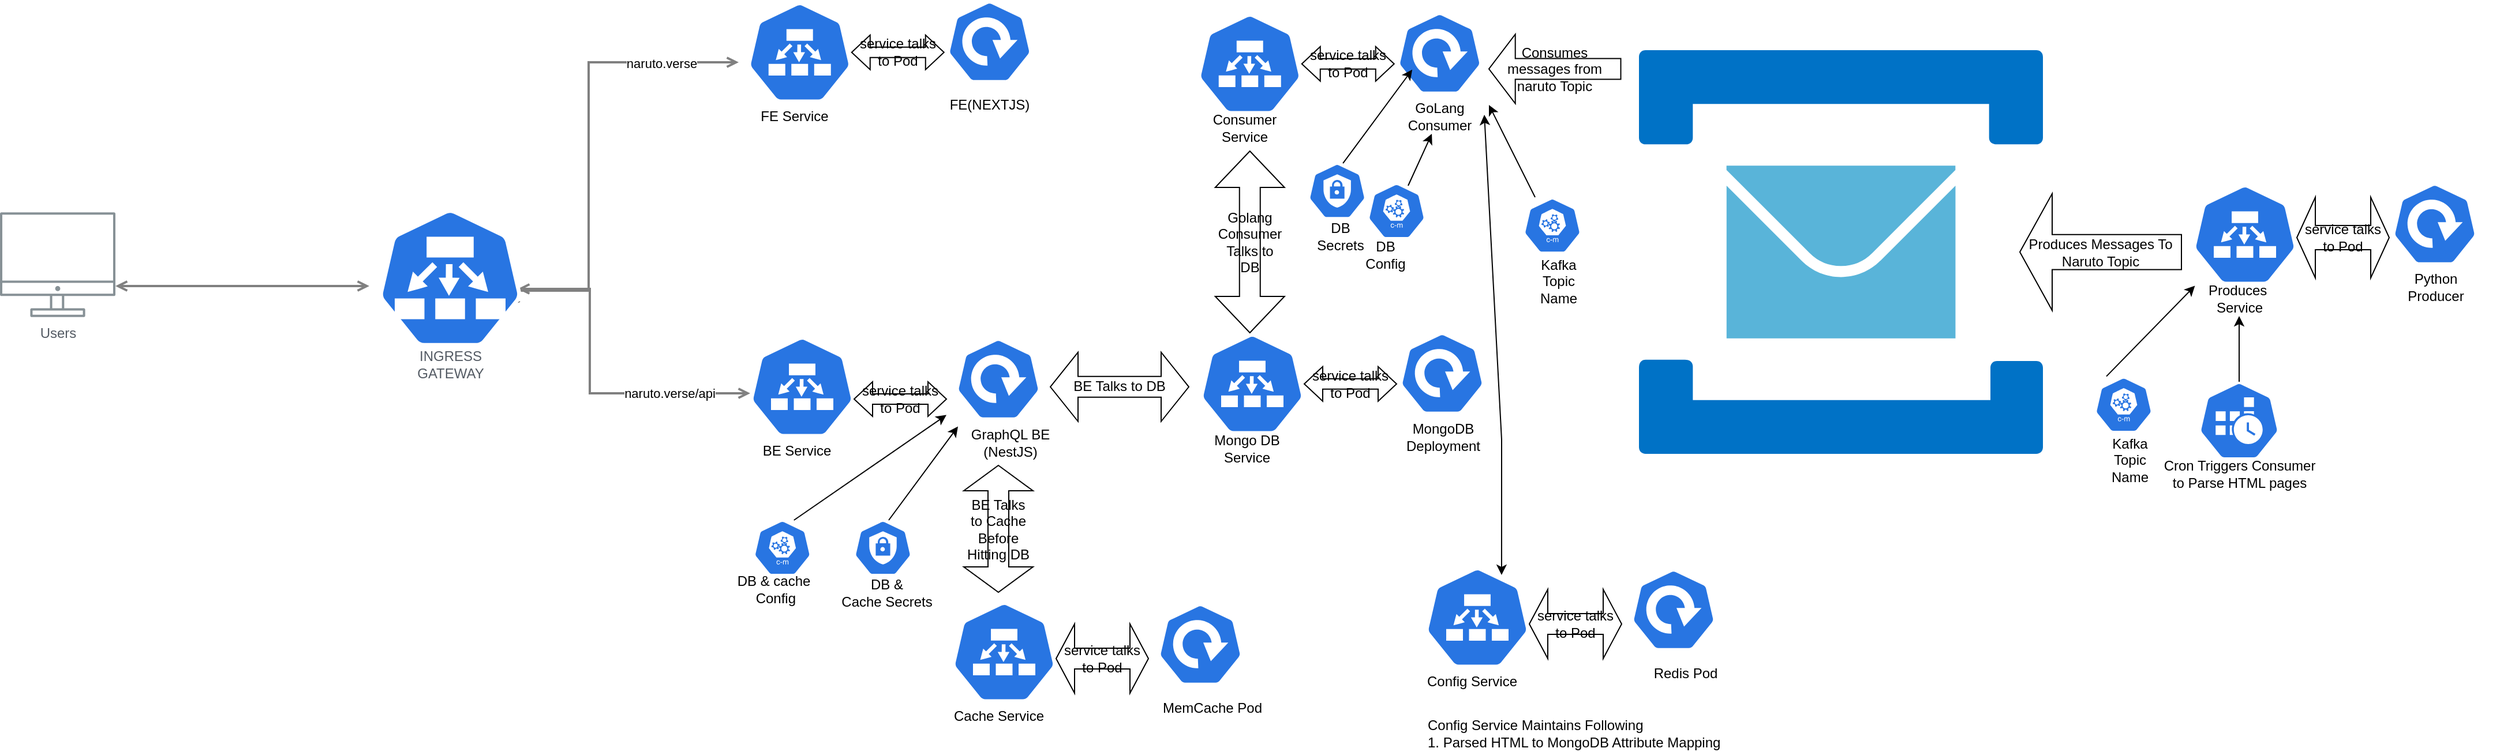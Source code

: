 <mxfile version="18.1.3" type="device"><diagram id="Ht1M8jgEwFfnCIfOTk4-" name="Page-1"><mxGraphModel dx="2504" dy="1147" grid="1" gridSize="10" guides="1" tooltips="1" connect="1" arrows="1" fold="1" page="1" pageScale="1" pageWidth="1169" pageHeight="827" math="1" shadow="0"><root><mxCell id="0"/><mxCell id="1" parent="0"/><mxCell id="UEzPUAAOIrF-is8g5C7q-128" style="edgeStyle=orthogonalEdgeStyle;rounded=0;orthogonalLoop=1;jettySize=auto;html=1;startArrow=open;startFill=0;endArrow=open;endFill=0;strokeWidth=2;strokeColor=#808080;" parent="1" source="UEzPUAAOIrF-is8g5C7q-109" edge="1"><mxGeometry relative="1" as="geometry"><Array as="points"><mxPoint x="280" y="387"/><mxPoint x="280" y="387"/></Array><mxPoint x="530" y="387" as="targetPoint"/></mxGeometry></mxCell><mxCell id="UEzPUAAOIrF-is8g5C7q-130" style="edgeStyle=orthogonalEdgeStyle;rounded=0;orthogonalLoop=1;jettySize=auto;html=1;startArrow=open;startFill=0;endArrow=open;endFill=0;strokeWidth=2;strokeColor=#808080;exitX=0.881;exitY=0.671;exitDx=0;exitDy=0;exitPerimeter=0;" parent="1" source="tdVOCze8YlHh9myOdpRs-2" edge="1"><mxGeometry relative="1" as="geometry"><Array as="points"><mxPoint x="659" y="391"/><mxPoint x="720" y="390"/><mxPoint x="720" y="193"/></Array><mxPoint x="658.499" y="532.5" as="sourcePoint"/><mxPoint x="850" y="193" as="targetPoint"/></mxGeometry></mxCell><mxCell id="tdVOCze8YlHh9myOdpRs-28" value="naruto.verse" style="edgeLabel;html=1;align=center;verticalAlign=middle;resizable=0;points=[];" vertex="1" connectable="0" parent="UEzPUAAOIrF-is8g5C7q-130"><mxGeometry x="0.665" relative="1" as="geometry"><mxPoint y="1" as="offset"/></mxGeometry></mxCell><mxCell id="UEzPUAAOIrF-is8g5C7q-131" style="edgeStyle=orthogonalEdgeStyle;rounded=0;orthogonalLoop=1;jettySize=auto;html=1;startArrow=open;startFill=0;endArrow=open;endFill=0;strokeWidth=2;strokeColor=#808080;" parent="1" edge="1"><mxGeometry relative="1" as="geometry"><Array as="points"><mxPoint x="721" y="390"/><mxPoint x="721" y="480"/><mxPoint x="801" y="480"/></Array><mxPoint x="658.499" y="389.5" as="sourcePoint"/><mxPoint x="860" y="480" as="targetPoint"/></mxGeometry></mxCell><mxCell id="tdVOCze8YlHh9myOdpRs-29" value="naruto.verse/api" style="edgeLabel;html=1;align=center;verticalAlign=middle;resizable=0;points=[];" vertex="1" connectable="0" parent="UEzPUAAOIrF-is8g5C7q-131"><mxGeometry x="0.52" y="1" relative="1" as="geometry"><mxPoint y="1" as="offset"/></mxGeometry></mxCell><mxCell id="UEzPUAAOIrF-is8g5C7q-137" value="" style="edgeStyle=orthogonalEdgeStyle;rounded=0;orthogonalLoop=1;jettySize=auto;html=1;startArrow=none;startFill=0;endArrow=open;endFill=0;strokeWidth=2;strokeColor=#808080;" parent="1" target="UEzPUAAOIrF-is8g5C7q-118" edge="1"><mxGeometry relative="1" as="geometry"><mxPoint x="878.5" y="162.5" as="sourcePoint"/></mxGeometry></mxCell><mxCell id="UEzPUAAOIrF-is8g5C7q-109" value="Users&lt;br&gt;" style="outlineConnect=0;gradientColor=none;fontColor=#545B64;strokeColor=none;fillColor=#879196;dashed=0;verticalLabelPosition=bottom;verticalAlign=top;align=center;html=1;fontSize=12;fontStyle=0;aspect=fixed;shape=mxgraph.aws4.illustration_desktop;pointerEvents=1;labelBackgroundColor=#ffffff;" parent="1" vertex="1"><mxGeometry x="210" y="323" width="100" height="91" as="geometry"/></mxCell><mxCell id="tdVOCze8YlHh9myOdpRs-2" value="" style="sketch=0;html=1;dashed=0;whitespace=wrap;fillColor=#2875E2;strokeColor=#ffffff;points=[[0.005,0.63,0],[0.1,0.2,0],[0.9,0.2,0],[0.5,0,0],[0.995,0.63,0],[0.72,0.99,0],[0.5,1,0],[0.28,0.99,0]];shape=mxgraph.kubernetes.icon;prIcon=ep" vertex="1" parent="1"><mxGeometry x="520" y="320" width="160" height="120" as="geometry"/></mxCell><mxCell id="tdVOCze8YlHh9myOdpRs-3" value="&lt;span style=&quot;color: rgb(84, 91, 100); background-color: rgb(255, 255, 255);&quot;&gt;INGRESS &lt;br&gt;GATEWAY&lt;/span&gt;" style="text;html=1;align=center;verticalAlign=middle;resizable=0;points=[];autosize=1;strokeColor=none;fillColor=none;" vertex="1" parent="1"><mxGeometry x="565" y="440" width="70" height="30" as="geometry"/></mxCell><mxCell id="tdVOCze8YlHh9myOdpRs-5" value="" style="sketch=0;html=1;dashed=0;whitespace=wrap;fillColor=#2875E2;strokeColor=#ffffff;points=[[0.005,0.63,0],[0.1,0.2,0],[0.9,0.2,0],[0.5,0,0],[0.995,0.63,0],[0.72,0.99,0],[0.5,1,0],[0.28,0.99,0]];shape=mxgraph.kubernetes.icon;prIcon=deploy" vertex="1" parent="1"><mxGeometry x="1012.63" y="140.01" width="109.5" height="70.5" as="geometry"/></mxCell><mxCell id="tdVOCze8YlHh9myOdpRs-6" value="FE(NEXTJS)" style="text;html=1;align=center;verticalAlign=middle;resizable=0;points=[];autosize=1;strokeColor=none;fillColor=none;" vertex="1" parent="1"><mxGeometry x="1022.38" y="220.01" width="90" height="20" as="geometry"/></mxCell><mxCell id="tdVOCze8YlHh9myOdpRs-7" value="" style="sketch=0;html=1;dashed=0;whitespace=wrap;fillColor=#2875E2;strokeColor=#ffffff;points=[[0.005,0.63,0],[0.1,0.2,0],[0.9,0.2,0],[0.5,0,0],[0.995,0.63,0],[0.72,0.99,0],[0.5,1,0],[0.28,0.99,0]];shape=mxgraph.kubernetes.icon;prIcon=deploy" vertex="1" parent="1"><mxGeometry x="1030" y="432.5" width="90" height="70.5" as="geometry"/></mxCell><mxCell id="tdVOCze8YlHh9myOdpRs-8" value="GraphQL BE&lt;br&gt;(NestJS)" style="text;html=1;align=center;verticalAlign=middle;resizable=0;points=[];autosize=1;strokeColor=none;fillColor=none;" vertex="1" parent="1"><mxGeometry x="1044.75" y="507.5" width="80" height="30" as="geometry"/></mxCell><mxCell id="tdVOCze8YlHh9myOdpRs-12" value="&lt;span style=&quot;color: rgba(0, 0, 0, 0); font-family: monospace; font-size: 0px; text-align: start;&quot;&gt;%3CmxGraphModel%3E%3Croot%3E%3CmxCell%20id%3D%220%22%2F%3E%3CmxCell%20id%3D%221%22%20parent%3D%220%22%2F%3E%3CmxCell%20id%3D%222%22%20value%3D%22%22%20style%3D%22sketch%3D0%3Bhtml%3D1%3Bdashed%3D0%3Bwhitespace%3Dwrap%3BfillColor%3D%232875E2%3BstrokeColor%3D%23ffffff%3Bpoints%3D%5B%5B0.005%2C0.63%2C0%5D%2C%5B0.1%2C0.2%2C0%5D%2C%5B0.9%2C0.2%2C0%5D%2C%5B0.5%2C0%2C0%5D%2C%5B0.995%2C0.63%2C0%5D%2C%5B0.72%2C0.99%2C0%5D%2C%5B0.5%2C1%2C0%5D%2C%5B0.28%2C0.99%2C0%5D%5D%3Bshape%3Dmxgraph.kubernetes.icon%3BprIcon%3Ddeploy%22%20vertex%3D%221%22%20parent%3D%221%22%3E%3CmxGeometry%20x%3D%22800.5%22%20y%3D%2210%22%20width%3D%22109.5%22%20height%3D%2270.5%22%20as%3D%22geometry%22%2F%3E%3C%2FmxCell%3E%3CmxCell%20id%3D%223%22%20value%3D%22FE(NEXTJS)%22%20style%3D%22text%3Bhtml%3D1%3Balign%3Dcenter%3BverticalAlign%3Dmiddle%3Bresizable%3D0%3Bpoints%3D%5B%5D%3Bautosize%3D1%3BstrokeColor%3Dnone%3BfillColor%3Dnone%3B%22%20vertex%3D%221%22%20parent%3D%221%22%3E%3CmxGeometry%20x%3D%22810.25%22%20y%3D%2290%22%20width%3D%2290%22%20height%3D%2220%22%20as%3D%22geometry%22%2F%3E%3C%2FmxCell%3E%3C%2Froot%3E%3C%2FmxGraphModel%3E&lt;/span&gt;" style="sketch=0;html=1;dashed=0;whitespace=wrap;fillColor=#2875E2;strokeColor=#ffffff;points=[[0.005,0.63,0],[0.1,0.2,0],[0.9,0.2,0],[0.5,0,0],[0.995,0.63,0],[0.72,0.99,0],[0.5,1,0],[0.28,0.99,0]];shape=mxgraph.kubernetes.icon;prIcon=ep" vertex="1" parent="1"><mxGeometry x="857.88" y="140" width="90" height="88.75" as="geometry"/></mxCell><mxCell id="tdVOCze8YlHh9myOdpRs-13" value="&lt;span style=&quot;color: rgba(0, 0, 0, 0); font-family: monospace; font-size: 0px; text-align: start;&quot;&gt;%3CmxGraphModel%3E%3Croot%3E%3CmxCell%20id%3D%220%22%2F%3E%3CmxCell%20id%3D%221%22%20parent%3D%220%22%2F%3E%3CmxCell%20id%3D%222%22%20value%3D%22%22%20style%3D%22sketch%3D0%3Bhtml%3D1%3Bdashed%3D0%3Bwhitespace%3Dwrap%3BfillColor%3D%232875E2%3BstrokeColor%3D%23ffffff%3Bpoints%3D%5B%5B0.005%2C0.63%2C0%5D%2C%5B0.1%2C0.2%2C0%5D%2C%5B0.9%2C0.2%2C0%5D%2C%5B0.5%2C0%2C0%5D%2C%5B0.995%2C0.63%2C0%5D%2C%5B0.72%2C0.99%2C0%5D%2C%5B0.5%2C1%2C0%5D%2C%5B0.28%2C0.99%2C0%5D%5D%3Bshape%3Dmxgraph.kubernetes.icon%3BprIcon%3Ddeploy%22%20vertex%3D%221%22%20parent%3D%221%22%3E%3CmxGeometry%20x%3D%22800.5%22%20y%3D%2210%22%20width%3D%22109.5%22%20height%3D%2270.5%22%20as%3D%22geometry%22%2F%3E%3C%2FmxCell%3E%3CmxCell%20id%3D%223%22%20value%3D%22FE(NEXTJS)%22%20style%3D%22text%3Bhtml%3D1%3Balign%3Dcenter%3BverticalAlign%3Dmiddle%3Bresizable%3D0%3Bpoints%3D%5B%5D%3Bautosize%3D1%3BstrokeColor%3Dnone%3BfillColor%3Dnone%3B%22%20vertex%3D%221%22%20parent%3D%221%22%3E%3CmxGeometry%20x%3D%22810.25%22%20y%3D%2290%22%20width%3D%2290%22%20height%3D%2220%22%20as%3D%22geometry%22%2F%3E%3C%2FmxCell%3E%3C%2Froot%3E%3C%2FmxGraphModel%3E&lt;/span&gt;" style="sketch=0;html=1;dashed=0;whitespace=wrap;fillColor=#2875E2;strokeColor=#ffffff;points=[[0.005,0.63,0],[0.1,0.2,0],[0.9,0.2,0],[0.5,0,0],[0.995,0.63,0],[0.72,0.99,0],[0.5,1,0],[0.28,0.99,0]];shape=mxgraph.kubernetes.icon;prIcon=ep" vertex="1" parent="1"><mxGeometry x="860" y="430" width="90" height="88.75" as="geometry"/></mxCell><mxCell id="tdVOCze8YlHh9myOdpRs-17" value="service talks&lt;br&gt;to Pod" style="shape=doubleArrow;whiteSpace=wrap;html=1;" vertex="1" parent="1"><mxGeometry x="947.88" y="169.38" width="80" height="30" as="geometry"/></mxCell><mxCell id="tdVOCze8YlHh9myOdpRs-18" value="&lt;span style=&quot;&quot;&gt;service talks&lt;/span&gt;&lt;br style=&quot;&quot;&gt;&lt;span style=&quot;&quot;&gt;to Pod&lt;/span&gt;" style="shape=doubleArrow;whiteSpace=wrap;html=1;" vertex="1" parent="1"><mxGeometry x="950" y="470" width="80" height="30" as="geometry"/></mxCell><mxCell id="tdVOCze8YlHh9myOdpRs-19" value="FE Service&lt;br&gt;" style="text;html=1;align=center;verticalAlign=middle;resizable=0;points=[];autosize=1;strokeColor=none;fillColor=none;" vertex="1" parent="1"><mxGeometry x="862.88" y="230.01" width="70" height="20" as="geometry"/></mxCell><mxCell id="tdVOCze8YlHh9myOdpRs-20" value="BE Service&lt;br&gt;" style="text;html=1;align=center;verticalAlign=middle;resizable=0;points=[];autosize=1;strokeColor=none;fillColor=none;" vertex="1" parent="1"><mxGeometry x="860" y="520" width="80" height="20" as="geometry"/></mxCell><mxCell id="tdVOCze8YlHh9myOdpRs-21" value="" style="sketch=0;html=1;dashed=0;whitespace=wrap;fillColor=#2875E2;strokeColor=#ffffff;points=[[0.005,0.63,0],[0.1,0.2,0],[0.9,0.2,0],[0.5,0,0],[0.995,0.63,0],[0.72,0.99,0],[0.5,1,0],[0.28,0.99,0]];shape=mxgraph.kubernetes.icon;prIcon=deploy" vertex="1" parent="1"><mxGeometry x="1404.75" y="427.5" width="109.5" height="70.5" as="geometry"/></mxCell><mxCell id="tdVOCze8YlHh9myOdpRs-22" value="MongoDB&lt;br&gt;Deployment&lt;br&gt;" style="text;html=1;align=center;verticalAlign=middle;resizable=0;points=[];autosize=1;strokeColor=none;fillColor=none;" vertex="1" parent="1"><mxGeometry x="1419.5" y="502.5" width="80" height="30" as="geometry"/></mxCell><mxCell id="tdVOCze8YlHh9myOdpRs-23" value="&lt;span style=&quot;color: rgba(0, 0, 0, 0); font-family: monospace; font-size: 0px; text-align: start;&quot;&gt;%3CmxGraphModel%3E%3Croot%3E%3CmxCell%20id%3D%220%22%2F%3E%3CmxCell%20id%3D%221%22%20parent%3D%220%22%2F%3E%3CmxCell%20id%3D%222%22%20value%3D%22%22%20style%3D%22sketch%3D0%3Bhtml%3D1%3Bdashed%3D0%3Bwhitespace%3Dwrap%3BfillColor%3D%232875E2%3BstrokeColor%3D%23ffffff%3Bpoints%3D%5B%5B0.005%2C0.63%2C0%5D%2C%5B0.1%2C0.2%2C0%5D%2C%5B0.9%2C0.2%2C0%5D%2C%5B0.5%2C0%2C0%5D%2C%5B0.995%2C0.63%2C0%5D%2C%5B0.72%2C0.99%2C0%5D%2C%5B0.5%2C1%2C0%5D%2C%5B0.28%2C0.99%2C0%5D%5D%3Bshape%3Dmxgraph.kubernetes.icon%3BprIcon%3Ddeploy%22%20vertex%3D%221%22%20parent%3D%221%22%3E%3CmxGeometry%20x%3D%22800.5%22%20y%3D%2210%22%20width%3D%22109.5%22%20height%3D%2270.5%22%20as%3D%22geometry%22%2F%3E%3C%2FmxCell%3E%3CmxCell%20id%3D%223%22%20value%3D%22FE(NEXTJS)%22%20style%3D%22text%3Bhtml%3D1%3Balign%3Dcenter%3BverticalAlign%3Dmiddle%3Bresizable%3D0%3Bpoints%3D%5B%5D%3Bautosize%3D1%3BstrokeColor%3Dnone%3BfillColor%3Dnone%3B%22%20vertex%3D%221%22%20parent%3D%221%22%3E%3CmxGeometry%20x%3D%22810.25%22%20y%3D%2290%22%20width%3D%2290%22%20height%3D%2220%22%20as%3D%22geometry%22%2F%3E%3C%2FmxCell%3E%3C%2Froot%3E%3C%2FmxGraphModel%3E&lt;/span&gt;" style="sketch=0;html=1;dashed=0;whitespace=wrap;fillColor=#2875E2;strokeColor=#ffffff;points=[[0.005,0.63,0],[0.1,0.2,0],[0.9,0.2,0],[0.5,0,0],[0.995,0.63,0],[0.72,0.99,0],[0.5,1,0],[0.28,0.99,0]];shape=mxgraph.kubernetes.icon;prIcon=ep" vertex="1" parent="1"><mxGeometry x="1250" y="427.49" width="90" height="88.75" as="geometry"/></mxCell><mxCell id="tdVOCze8YlHh9myOdpRs-24" value="&lt;span style=&quot;&quot;&gt;service talks&lt;/span&gt;&lt;br style=&quot;&quot;&gt;&lt;span style=&quot;&quot;&gt;to Pod&lt;/span&gt;" style="shape=doubleArrow;whiteSpace=wrap;html=1;" vertex="1" parent="1"><mxGeometry x="1340" y="456.87" width="80" height="30" as="geometry"/></mxCell><mxCell id="tdVOCze8YlHh9myOdpRs-25" value="Mongo DB &lt;br&gt;Service" style="text;html=1;align=center;verticalAlign=middle;resizable=0;points=[];autosize=1;strokeColor=none;fillColor=none;" vertex="1" parent="1"><mxGeometry x="1255" y="512.5" width="70" height="30" as="geometry"/></mxCell><mxCell id="tdVOCze8YlHh9myOdpRs-26" value="BE Talks to DB" style="shape=doubleArrow;whiteSpace=wrap;html=1;" vertex="1" parent="1"><mxGeometry x="1120" y="444.38" width="120" height="60" as="geometry"/></mxCell><mxCell id="tdVOCze8YlHh9myOdpRs-30" value="" style="sketch=0;html=1;dashed=0;whitespace=wrap;fillColor=#2875E2;strokeColor=#ffffff;points=[[0.005,0.63,0],[0.1,0.2,0],[0.9,0.2,0],[0.5,0,0],[0.995,0.63,0],[0.72,0.99,0],[0.5,1,0],[0.28,0.99,0]];shape=mxgraph.kubernetes.icon;prIcon=deploy" vertex="1" parent="1"><mxGeometry x="1402.63" y="150.01" width="109.5" height="70.5" as="geometry"/></mxCell><mxCell id="tdVOCze8YlHh9myOdpRs-31" value="GoLang &lt;br&gt;Consumer" style="text;html=1;align=center;verticalAlign=middle;resizable=0;points=[];autosize=1;strokeColor=none;fillColor=none;" vertex="1" parent="1"><mxGeometry x="1422.38" y="225.01" width="70" height="30" as="geometry"/></mxCell><mxCell id="tdVOCze8YlHh9myOdpRs-32" value="&lt;span style=&quot;color: rgba(0, 0, 0, 0); font-family: monospace; font-size: 0px; text-align: start;&quot;&gt;%3CmxGraphModel%3E%3Croot%3E%3CmxCell%20id%3D%220%22%2F%3E%3CmxCell%20id%3D%221%22%20parent%3D%220%22%2F%3E%3CmxCell%20id%3D%222%22%20value%3D%22%22%20style%3D%22sketch%3D0%3Bhtml%3D1%3Bdashed%3D0%3Bwhitespace%3Dwrap%3BfillColor%3D%232875E2%3BstrokeColor%3D%23ffffff%3Bpoints%3D%5B%5B0.005%2C0.63%2C0%5D%2C%5B0.1%2C0.2%2C0%5D%2C%5B0.9%2C0.2%2C0%5D%2C%5B0.5%2C0%2C0%5D%2C%5B0.995%2C0.63%2C0%5D%2C%5B0.72%2C0.99%2C0%5D%2C%5B0.5%2C1%2C0%5D%2C%5B0.28%2C0.99%2C0%5D%5D%3Bshape%3Dmxgraph.kubernetes.icon%3BprIcon%3Ddeploy%22%20vertex%3D%221%22%20parent%3D%221%22%3E%3CmxGeometry%20x%3D%22800.5%22%20y%3D%2210%22%20width%3D%22109.5%22%20height%3D%2270.5%22%20as%3D%22geometry%22%2F%3E%3C%2FmxCell%3E%3CmxCell%20id%3D%223%22%20value%3D%22FE(NEXTJS)%22%20style%3D%22text%3Bhtml%3D1%3Balign%3Dcenter%3BverticalAlign%3Dmiddle%3Bresizable%3D0%3Bpoints%3D%5B%5D%3Bautosize%3D1%3BstrokeColor%3Dnone%3BfillColor%3Dnone%3B%22%20vertex%3D%221%22%20parent%3D%221%22%3E%3CmxGeometry%20x%3D%22810.25%22%20y%3D%2290%22%20width%3D%2290%22%20height%3D%2220%22%20as%3D%22geometry%22%2F%3E%3C%2FmxCell%3E%3C%2Froot%3E%3C%2FmxGraphModel%3E&lt;/span&gt;" style="sketch=0;html=1;dashed=0;whitespace=wrap;fillColor=#2875E2;strokeColor=#ffffff;points=[[0.005,0.63,0],[0.1,0.2,0],[0.9,0.2,0],[0.5,0,0],[0.995,0.63,0],[0.72,0.99,0],[0.5,1,0],[0.28,0.99,0]];shape=mxgraph.kubernetes.icon;prIcon=ep" vertex="1" parent="1"><mxGeometry x="1247.88" y="150" width="90" height="88.75" as="geometry"/></mxCell><mxCell id="tdVOCze8YlHh9myOdpRs-33" value="&lt;span style=&quot;&quot;&gt;service talks&lt;/span&gt;&lt;br style=&quot;&quot;&gt;&lt;span style=&quot;&quot;&gt;to Pod&lt;/span&gt;" style="shape=doubleArrow;whiteSpace=wrap;html=1;" vertex="1" parent="1"><mxGeometry x="1337.88" y="179.38" width="80" height="30" as="geometry"/></mxCell><mxCell id="tdVOCze8YlHh9myOdpRs-34" value="Consumer&lt;br&gt;Service" style="text;html=1;align=center;verticalAlign=middle;resizable=0;points=[];autosize=1;strokeColor=none;fillColor=none;" vertex="1" parent="1"><mxGeometry x="1252.88" y="235.01" width="70" height="30" as="geometry"/></mxCell><mxCell id="tdVOCze8YlHh9myOdpRs-35" value="Golang Consumer Talks to DB" style="shape=doubleArrow;direction=south;whiteSpace=wrap;html=1;" vertex="1" parent="1"><mxGeometry x="1262.88" y="270" width="60" height="157.5" as="geometry"/></mxCell><mxCell id="tdVOCze8YlHh9myOdpRs-37" value="" style="sketch=0;aspect=fixed;html=1;points=[];align=center;image;fontSize=12;image=img/lib/mscae/Service_Bus.svg;" vertex="1" parent="1"><mxGeometry x="1630" y="182.5" width="350" height="350" as="geometry"/></mxCell><mxCell id="tdVOCze8YlHh9myOdpRs-38" value="Consumes&lt;br&gt;messages from&lt;br&gt;naruto Topic" style="shape=singleArrow;direction=west;whiteSpace=wrap;html=1;" vertex="1" parent="1"><mxGeometry x="1500" y="168.75" width="114.25" height="60" as="geometry"/></mxCell><mxCell id="tdVOCze8YlHh9myOdpRs-39" value="" style="sketch=0;html=1;dashed=0;whitespace=wrap;fillColor=#2875E2;strokeColor=#ffffff;points=[[0.005,0.63,0],[0.1,0.2,0],[0.9,0.2,0],[0.5,0,0],[0.995,0.63,0],[0.72,0.99,0],[0.5,1,0],[0.28,0.99,0]];shape=mxgraph.kubernetes.icon;prIcon=deploy" vertex="1" parent="1"><mxGeometry x="2264.75" y="298.01" width="109.5" height="70.5" as="geometry"/></mxCell><mxCell id="tdVOCze8YlHh9myOdpRs-40" value="Python &lt;br&gt;Producer" style="text;html=1;align=center;verticalAlign=middle;resizable=0;points=[];autosize=1;strokeColor=none;fillColor=none;" vertex="1" parent="1"><mxGeometry x="2289.5" y="373.01" width="60" height="30" as="geometry"/></mxCell><mxCell id="tdVOCze8YlHh9myOdpRs-41" value="&lt;span style=&quot;color: rgba(0, 0, 0, 0); font-family: monospace; font-size: 0px; text-align: start;&quot;&gt;%3CmxGraphModel%3E%3Croot%3E%3CmxCell%20id%3D%220%22%2F%3E%3CmxCell%20id%3D%221%22%20parent%3D%220%22%2F%3E%3CmxCell%20id%3D%222%22%20value%3D%22%22%20style%3D%22sketch%3D0%3Bhtml%3D1%3Bdashed%3D0%3Bwhitespace%3Dwrap%3BfillColor%3D%232875E2%3BstrokeColor%3D%23ffffff%3Bpoints%3D%5B%5B0.005%2C0.63%2C0%5D%2C%5B0.1%2C0.2%2C0%5D%2C%5B0.9%2C0.2%2C0%5D%2C%5B0.5%2C0%2C0%5D%2C%5B0.995%2C0.63%2C0%5D%2C%5B0.72%2C0.99%2C0%5D%2C%5B0.5%2C1%2C0%5D%2C%5B0.28%2C0.99%2C0%5D%5D%3Bshape%3Dmxgraph.kubernetes.icon%3BprIcon%3Ddeploy%22%20vertex%3D%221%22%20parent%3D%221%22%3E%3CmxGeometry%20x%3D%22800.5%22%20y%3D%2210%22%20width%3D%22109.5%22%20height%3D%2270.5%22%20as%3D%22geometry%22%2F%3E%3C%2FmxCell%3E%3CmxCell%20id%3D%223%22%20value%3D%22FE(NEXTJS)%22%20style%3D%22text%3Bhtml%3D1%3Balign%3Dcenter%3BverticalAlign%3Dmiddle%3Bresizable%3D0%3Bpoints%3D%5B%5D%3Bautosize%3D1%3BstrokeColor%3Dnone%3BfillColor%3Dnone%3B%22%20vertex%3D%221%22%20parent%3D%221%22%3E%3CmxGeometry%20x%3D%22810.25%22%20y%3D%2290%22%20width%3D%2290%22%20height%3D%2220%22%20as%3D%22geometry%22%2F%3E%3C%2FmxCell%3E%3C%2Froot%3E%3C%2FmxGraphModel%3E&lt;/span&gt;" style="sketch=0;html=1;dashed=0;whitespace=wrap;fillColor=#2875E2;strokeColor=#ffffff;points=[[0.005,0.63,0],[0.1,0.2,0],[0.9,0.2,0],[0.5,0,0],[0.995,0.63,0],[0.72,0.99,0],[0.5,1,0],[0.28,0.99,0]];shape=mxgraph.kubernetes.icon;prIcon=ep" vertex="1" parent="1"><mxGeometry x="2110" y="298" width="90" height="88.75" as="geometry"/></mxCell><mxCell id="tdVOCze8YlHh9myOdpRs-42" value="&lt;span style=&quot;&quot;&gt;service talks&lt;/span&gt;&lt;br style=&quot;&quot;&gt;&lt;span style=&quot;&quot;&gt;to Pod&lt;/span&gt;" style="shape=doubleArrow;whiteSpace=wrap;html=1;" vertex="1" parent="1"><mxGeometry x="2200" y="310" width="80" height="70" as="geometry"/></mxCell><mxCell id="tdVOCze8YlHh9myOdpRs-43" value="Produces&amp;nbsp;&lt;br&gt;Service" style="text;html=1;align=center;verticalAlign=middle;resizable=0;points=[];autosize=1;strokeColor=none;fillColor=none;" vertex="1" parent="1"><mxGeometry x="2115" y="383.01" width="70" height="30" as="geometry"/></mxCell><mxCell id="tdVOCze8YlHh9myOdpRs-44" value="Produces Messages To Naruto Topic" style="shape=singleArrow;direction=west;whiteSpace=wrap;html=1;" vertex="1" parent="1"><mxGeometry x="1960" y="306.88" width="140" height="101.25" as="geometry"/></mxCell><mxCell id="tdVOCze8YlHh9myOdpRs-46" value="" style="edgeStyle=orthogonalEdgeStyle;rounded=0;orthogonalLoop=1;jettySize=auto;html=1;" edge="1" parent="1" source="tdVOCze8YlHh9myOdpRs-45" target="tdVOCze8YlHh9myOdpRs-43"><mxGeometry relative="1" as="geometry"/></mxCell><mxCell id="tdVOCze8YlHh9myOdpRs-45" value="" style="sketch=0;html=1;dashed=0;whitespace=wrap;fillColor=#2875E2;strokeColor=#ffffff;points=[[0.005,0.63,0],[0.1,0.2,0],[0.9,0.2,0],[0.5,0,0],[0.995,0.63,0],[0.72,0.99,0],[0.5,1,0],[0.28,0.99,0]];shape=mxgraph.kubernetes.icon;prIcon=cronjob" vertex="1" parent="1"><mxGeometry x="2080" y="470" width="140" height="67.5" as="geometry"/></mxCell><mxCell id="tdVOCze8YlHh9myOdpRs-47" value="Cron Triggers Consumer&lt;br&gt;to Parse HTML pages&lt;br&gt;" style="text;html=1;align=center;verticalAlign=middle;resizable=0;points=[];autosize=1;strokeColor=none;fillColor=none;" vertex="1" parent="1"><mxGeometry x="2075" y="535" width="150" height="30" as="geometry"/></mxCell><mxCell id="tdVOCze8YlHh9myOdpRs-48" value="" style="sketch=0;html=1;dashed=0;whitespace=wrap;fillColor=#2875E2;strokeColor=#ffffff;points=[[0.005,0.63,0],[0.1,0.2,0],[0.9,0.2,0],[0.5,0,0],[0.995,0.63,0],[0.72,0.99,0],[0.5,1,0],[0.28,0.99,0]];shape=mxgraph.kubernetes.icon;prIcon=deploy" vertex="1" parent="1"><mxGeometry x="1205" y="662.5" width="90" height="70.5" as="geometry"/></mxCell><mxCell id="tdVOCze8YlHh9myOdpRs-49" value="MemCache Pod" style="text;html=1;align=center;verticalAlign=middle;resizable=0;points=[];autosize=1;strokeColor=none;fillColor=none;" vertex="1" parent="1"><mxGeometry x="1209.75" y="742.5" width="100" height="20" as="geometry"/></mxCell><mxCell id="tdVOCze8YlHh9myOdpRs-50" value="&lt;span style=&quot;color: rgba(0, 0, 0, 0); font-family: monospace; font-size: 0px; text-align: start;&quot;&gt;%3CmxGraphModel%3E%3Croot%3E%3CmxCell%20id%3D%220%22%2F%3E%3CmxCell%20id%3D%221%22%20parent%3D%220%22%2F%3E%3CmxCell%20id%3D%222%22%20value%3D%22%22%20style%3D%22sketch%3D0%3Bhtml%3D1%3Bdashed%3D0%3Bwhitespace%3Dwrap%3BfillColor%3D%232875E2%3BstrokeColor%3D%23ffffff%3Bpoints%3D%5B%5B0.005%2C0.63%2C0%5D%2C%5B0.1%2C0.2%2C0%5D%2C%5B0.9%2C0.2%2C0%5D%2C%5B0.5%2C0%2C0%5D%2C%5B0.995%2C0.63%2C0%5D%2C%5B0.72%2C0.99%2C0%5D%2C%5B0.5%2C1%2C0%5D%2C%5B0.28%2C0.99%2C0%5D%5D%3Bshape%3Dmxgraph.kubernetes.icon%3BprIcon%3Ddeploy%22%20vertex%3D%221%22%20parent%3D%221%22%3E%3CmxGeometry%20x%3D%22800.5%22%20y%3D%2210%22%20width%3D%22109.5%22%20height%3D%2270.5%22%20as%3D%22geometry%22%2F%3E%3C%2FmxCell%3E%3CmxCell%20id%3D%223%22%20value%3D%22FE(NEXTJS)%22%20style%3D%22text%3Bhtml%3D1%3Balign%3Dcenter%3BverticalAlign%3Dmiddle%3Bresizable%3D0%3Bpoints%3D%5B%5D%3Bautosize%3D1%3BstrokeColor%3Dnone%3BfillColor%3Dnone%3B%22%20vertex%3D%221%22%20parent%3D%221%22%3E%3CmxGeometry%20x%3D%22810.25%22%20y%3D%2290%22%20width%3D%2290%22%20height%3D%2220%22%20as%3D%22geometry%22%2F%3E%3C%2FmxCell%3E%3C%2Froot%3E%3C%2FmxGraphModel%3E&lt;/span&gt;" style="sketch=0;html=1;dashed=0;whitespace=wrap;fillColor=#2875E2;strokeColor=#ffffff;points=[[0.005,0.63,0],[0.1,0.2,0],[0.9,0.2,0],[0.5,0,0],[0.995,0.63,0],[0.72,0.99,0],[0.5,1,0],[0.28,0.99,0]];shape=mxgraph.kubernetes.icon;prIcon=ep" vertex="1" parent="1"><mxGeometry x="1035" y="660" width="90" height="88.75" as="geometry"/></mxCell><mxCell id="tdVOCze8YlHh9myOdpRs-51" value="&lt;span style=&quot;&quot;&gt;service talks&lt;/span&gt;&lt;br style=&quot;&quot;&gt;&lt;span style=&quot;&quot;&gt;to Pod&lt;/span&gt;" style="shape=doubleArrow;whiteSpace=wrap;html=1;" vertex="1" parent="1"><mxGeometry x="1125" y="680" width="80" height="60" as="geometry"/></mxCell><mxCell id="tdVOCze8YlHh9myOdpRs-52" value="Cache Service" style="text;html=1;align=center;verticalAlign=middle;resizable=0;points=[];autosize=1;strokeColor=none;fillColor=none;" vertex="1" parent="1"><mxGeometry x="1030" y="750" width="90" height="20" as="geometry"/></mxCell><mxCell id="tdVOCze8YlHh9myOdpRs-53" value="BE Talks to Cache Before Hitting DB" style="shape=doubleArrow;direction=south;whiteSpace=wrap;html=1;" vertex="1" parent="1"><mxGeometry x="1045" y="542.5" width="60" height="110" as="geometry"/></mxCell><mxCell id="tdVOCze8YlHh9myOdpRs-54" value="" style="sketch=0;html=1;dashed=0;whitespace=wrap;fillColor=#2875E2;strokeColor=#ffffff;points=[[0.005,0.63,0],[0.1,0.2,0],[0.9,0.2,0],[0.5,0,0],[0.995,0.63,0],[0.72,0.99,0],[0.5,1,0],[0.28,0.99,0]];shape=mxgraph.kubernetes.icon;prIcon=deploy" vertex="1" parent="1"><mxGeometry x="1615" y="632.5" width="90" height="70.5" as="geometry"/></mxCell><mxCell id="tdVOCze8YlHh9myOdpRs-55" value="Redis Pod" style="text;html=1;align=center;verticalAlign=middle;resizable=0;points=[];autosize=1;strokeColor=none;fillColor=none;" vertex="1" parent="1"><mxGeometry x="1634.75" y="712.5" width="70" height="20" as="geometry"/></mxCell><mxCell id="tdVOCze8YlHh9myOdpRs-56" value="&lt;span style=&quot;color: rgba(0, 0, 0, 0); font-family: monospace; font-size: 0px; text-align: start;&quot;&gt;%3CmxGraphModel%3E%3Croot%3E%3CmxCell%20id%3D%220%22%2F%3E%3CmxCell%20id%3D%221%22%20parent%3D%220%22%2F%3E%3CmxCell%20id%3D%222%22%20value%3D%22%22%20style%3D%22sketch%3D0%3Bhtml%3D1%3Bdashed%3D0%3Bwhitespace%3Dwrap%3BfillColor%3D%232875E2%3BstrokeColor%3D%23ffffff%3Bpoints%3D%5B%5B0.005%2C0.63%2C0%5D%2C%5B0.1%2C0.2%2C0%5D%2C%5B0.9%2C0.2%2C0%5D%2C%5B0.5%2C0%2C0%5D%2C%5B0.995%2C0.63%2C0%5D%2C%5B0.72%2C0.99%2C0%5D%2C%5B0.5%2C1%2C0%5D%2C%5B0.28%2C0.99%2C0%5D%5D%3Bshape%3Dmxgraph.kubernetes.icon%3BprIcon%3Ddeploy%22%20vertex%3D%221%22%20parent%3D%221%22%3E%3CmxGeometry%20x%3D%22800.5%22%20y%3D%2210%22%20width%3D%22109.5%22%20height%3D%2270.5%22%20as%3D%22geometry%22%2F%3E%3C%2FmxCell%3E%3CmxCell%20id%3D%223%22%20value%3D%22FE(NEXTJS)%22%20style%3D%22text%3Bhtml%3D1%3Balign%3Dcenter%3BverticalAlign%3Dmiddle%3Bresizable%3D0%3Bpoints%3D%5B%5D%3Bautosize%3D1%3BstrokeColor%3Dnone%3BfillColor%3Dnone%3B%22%20vertex%3D%221%22%20parent%3D%221%22%3E%3CmxGeometry%20x%3D%22810.25%22%20y%3D%2290%22%20width%3D%2290%22%20height%3D%2220%22%20as%3D%22geometry%22%2F%3E%3C%2FmxCell%3E%3C%2Froot%3E%3C%2FmxGraphModel%3E&lt;/span&gt;" style="sketch=0;html=1;dashed=0;whitespace=wrap;fillColor=#2875E2;strokeColor=#ffffff;points=[[0.005,0.63,0],[0.1,0.2,0],[0.9,0.2,0],[0.5,0,0],[0.995,0.63,0],[0.72,0.99,0],[0.5,1,0],[0.28,0.99,0]];shape=mxgraph.kubernetes.icon;prIcon=ep" vertex="1" parent="1"><mxGeometry x="1445" y="630" width="90" height="88.75" as="geometry"/></mxCell><mxCell id="tdVOCze8YlHh9myOdpRs-57" value="&lt;span style=&quot;&quot;&gt;service talks&lt;/span&gt;&lt;br style=&quot;&quot;&gt;&lt;span style=&quot;&quot;&gt;to Pod&lt;/span&gt;" style="shape=doubleArrow;whiteSpace=wrap;html=1;" vertex="1" parent="1"><mxGeometry x="1535" y="650" width="80" height="60" as="geometry"/></mxCell><mxCell id="tdVOCze8YlHh9myOdpRs-58" value="Config Service" style="text;html=1;align=center;verticalAlign=middle;resizable=0;points=[];autosize=1;strokeColor=none;fillColor=none;" vertex="1" parent="1"><mxGeometry x="1440" y="720" width="90" height="20" as="geometry"/></mxCell><mxCell id="tdVOCze8YlHh9myOdpRs-60" value="" style="endArrow=classic;startArrow=classic;html=1;rounded=0;entryX=0.733;entryY=0.085;entryDx=0;entryDy=0;entryPerimeter=0;exitX=1.052;exitY=0.45;exitDx=0;exitDy=0;exitPerimeter=0;" edge="1" parent="1" source="tdVOCze8YlHh9myOdpRs-31" target="tdVOCze8YlHh9myOdpRs-56"><mxGeometry width="50" height="50" relative="1" as="geometry"><mxPoint x="1560" y="390" as="sourcePoint"/><mxPoint x="1360" y="470" as="targetPoint"/><Array as="points"><mxPoint x="1511" y="520"/></Array></mxGeometry></mxCell><mxCell id="tdVOCze8YlHh9myOdpRs-61" value="Config Service Maintains Following&lt;br&gt;1. Parsed HTML to MongoDB Attribute Mapping&lt;br&gt;" style="text;html=1;align=left;verticalAlign=middle;resizable=0;points=[];autosize=1;strokeColor=none;fillColor=none;" vertex="1" parent="1"><mxGeometry x="1445" y="760" width="270" height="30" as="geometry"/></mxCell><mxCell id="tdVOCze8YlHh9myOdpRs-62" value="" style="sketch=0;html=1;dashed=0;whitespace=wrap;fillColor=#2875E2;strokeColor=#ffffff;points=[[0.005,0.63,0],[0.1,0.2,0],[0.9,0.2,0],[0.5,0,0],[0.995,0.63,0],[0.72,0.99,0],[0.5,1,0],[0.28,0.99,0]];shape=mxgraph.kubernetes.icon;prIcon=c_role;rotation=0;" vertex="1" parent="1"><mxGeometry x="950" y="590" width="50" height="48" as="geometry"/></mxCell><mxCell id="tdVOCze8YlHh9myOdpRs-65" value="" style="sketch=0;html=1;dashed=0;whitespace=wrap;fillColor=#2875E2;strokeColor=#ffffff;points=[[0.005,0.63,0],[0.1,0.2,0],[0.9,0.2,0],[0.5,0,0],[0.995,0.63,0],[0.72,0.99,0],[0.5,1,0],[0.28,0.99,0]];shape=mxgraph.kubernetes.icon;prIcon=c_m" vertex="1" parent="1"><mxGeometry x="862.88" y="590" width="50" height="48" as="geometry"/></mxCell><mxCell id="tdVOCze8YlHh9myOdpRs-66" value="DB &amp;amp; cache&lt;br&gt;&amp;nbsp;Config" style="text;html=1;align=center;verticalAlign=middle;resizable=0;points=[];autosize=1;strokeColor=none;fillColor=none;" vertex="1" parent="1"><mxGeometry x="840" y="635" width="80" height="30" as="geometry"/></mxCell><mxCell id="tdVOCze8YlHh9myOdpRs-67" value="DB &amp;amp; &lt;br&gt;Cache Secrets" style="text;html=1;align=center;verticalAlign=middle;resizable=0;points=[];autosize=1;strokeColor=none;fillColor=none;" vertex="1" parent="1"><mxGeometry x="932.88" y="638" width="90" height="30" as="geometry"/></mxCell><mxCell id="tdVOCze8YlHh9myOdpRs-69" value="" style="endArrow=classic;html=1;rounded=0;" edge="1" parent="1" target="tdVOCze8YlHh9myOdpRs-7"><mxGeometry width="50" height="50" relative="1" as="geometry"><mxPoint x="897.88" y="590" as="sourcePoint"/><mxPoint x="947.88" y="540" as="targetPoint"/></mxGeometry></mxCell><mxCell id="tdVOCze8YlHh9myOdpRs-70" value="" style="endArrow=classic;html=1;rounded=0;" edge="1" parent="1"><mxGeometry width="50" height="50" relative="1" as="geometry"><mxPoint x="980" y="590" as="sourcePoint"/><mxPoint x="1040" y="508.809" as="targetPoint"/></mxGeometry></mxCell><mxCell id="tdVOCze8YlHh9myOdpRs-71" value="" style="sketch=0;html=1;dashed=0;whitespace=wrap;fillColor=#2875E2;strokeColor=#ffffff;points=[[0.005,0.63,0],[0.1,0.2,0],[0.9,0.2,0],[0.5,0,0],[0.995,0.63,0],[0.72,0.99,0],[0.5,1,0],[0.28,0.99,0]];shape=mxgraph.kubernetes.icon;prIcon=c_m" vertex="1" parent="1"><mxGeometry x="1395" y="298" width="50" height="48" as="geometry"/></mxCell><mxCell id="tdVOCze8YlHh9myOdpRs-72" value="" style="endArrow=classic;html=1;rounded=0;" edge="1" parent="1" target="tdVOCze8YlHh9myOdpRs-31"><mxGeometry width="50" height="50" relative="1" as="geometry"><mxPoint x="1430" y="300" as="sourcePoint"/><mxPoint x="1557.12" y="243.819" as="targetPoint"/></mxGeometry></mxCell><mxCell id="tdVOCze8YlHh9myOdpRs-74" value="DB &lt;br&gt;Config" style="text;html=1;align=center;verticalAlign=middle;resizable=0;points=[];autosize=1;strokeColor=none;fillColor=none;" vertex="1" parent="1"><mxGeometry x="1385" y="345" width="50" height="30" as="geometry"/></mxCell><mxCell id="tdVOCze8YlHh9myOdpRs-75" value="" style="sketch=0;html=1;dashed=0;whitespace=wrap;fillColor=#2875E2;strokeColor=#ffffff;points=[[0.005,0.63,0],[0.1,0.2,0],[0.9,0.2,0],[0.5,0,0],[0.995,0.63,0],[0.72,0.99,0],[0.5,1,0],[0.28,0.99,0]];shape=mxgraph.kubernetes.icon;prIcon=c_role;rotation=0;" vertex="1" parent="1"><mxGeometry x="1343.56" y="280.57" width="50" height="48" as="geometry"/></mxCell><mxCell id="tdVOCze8YlHh9myOdpRs-76" value="DB &lt;br&gt;Secrets" style="text;html=1;align=center;verticalAlign=middle;resizable=0;points=[];autosize=1;strokeColor=none;fillColor=none;" vertex="1" parent="1"><mxGeometry x="1341.44" y="328.57" width="60" height="30" as="geometry"/></mxCell><mxCell id="tdVOCze8YlHh9myOdpRs-77" value="" style="endArrow=classic;html=1;rounded=0;" edge="1" parent="1"><mxGeometry width="50" height="50" relative="1" as="geometry"><mxPoint x="1373.56" y="280.57" as="sourcePoint"/><mxPoint x="1433.56" y="199.379" as="targetPoint"/></mxGeometry></mxCell><mxCell id="tdVOCze8YlHh9myOdpRs-78" value="" style="sketch=0;html=1;dashed=0;whitespace=wrap;fillColor=#2875E2;strokeColor=#ffffff;points=[[0.005,0.63,0],[0.1,0.2,0],[0.9,0.2,0],[0.5,0,0],[0.995,0.63,0],[0.72,0.99,0],[0.5,1,0],[0.28,0.99,0]];shape=mxgraph.kubernetes.icon;prIcon=c_m" vertex="1" parent="1"><mxGeometry x="1530" y="310.57" width="50" height="48" as="geometry"/></mxCell><mxCell id="tdVOCze8YlHh9myOdpRs-79" value="" style="endArrow=classic;html=1;rounded=0;" edge="1" parent="1"><mxGeometry width="50" height="50" relative="1" as="geometry"><mxPoint x="1540" y="310" as="sourcePoint"/><mxPoint x="1500" y="230" as="targetPoint"/></mxGeometry></mxCell><mxCell id="tdVOCze8YlHh9myOdpRs-80" value="Kafka &lt;br&gt;Topic &lt;br&gt;Name" style="text;html=1;align=center;verticalAlign=middle;resizable=0;points=[];autosize=1;strokeColor=none;fillColor=none;" vertex="1" parent="1"><mxGeometry x="1535" y="358.13" width="50" height="50" as="geometry"/></mxCell><mxCell id="tdVOCze8YlHh9myOdpRs-81" value="" style="sketch=0;html=1;dashed=0;whitespace=wrap;fillColor=#2875E2;strokeColor=#ffffff;points=[[0.005,0.63,0],[0.1,0.2,0],[0.9,0.2,0],[0.5,0,0],[0.995,0.63,0],[0.72,0.99,0],[0.5,1,0],[0.28,0.99,0]];shape=mxgraph.kubernetes.icon;prIcon=c_m" vertex="1" parent="1"><mxGeometry x="2025" y="465.89" width="50" height="48" as="geometry"/></mxCell><mxCell id="tdVOCze8YlHh9myOdpRs-82" value="" style="endArrow=classic;html=1;rounded=0;" edge="1" parent="1" target="tdVOCze8YlHh9myOdpRs-41"><mxGeometry width="50" height="50" relative="1" as="geometry"><mxPoint x="2035" y="465.32" as="sourcePoint"/><mxPoint x="1995" y="385.32" as="targetPoint"/></mxGeometry></mxCell><mxCell id="tdVOCze8YlHh9myOdpRs-83" value="Kafka &lt;br&gt;Topic &lt;br&gt;Name" style="text;html=1;align=center;verticalAlign=middle;resizable=0;points=[];autosize=1;strokeColor=none;fillColor=none;" vertex="1" parent="1"><mxGeometry x="2030" y="513.45" width="50" height="50" as="geometry"/></mxCell></root></mxGraphModel></diagram></mxfile>